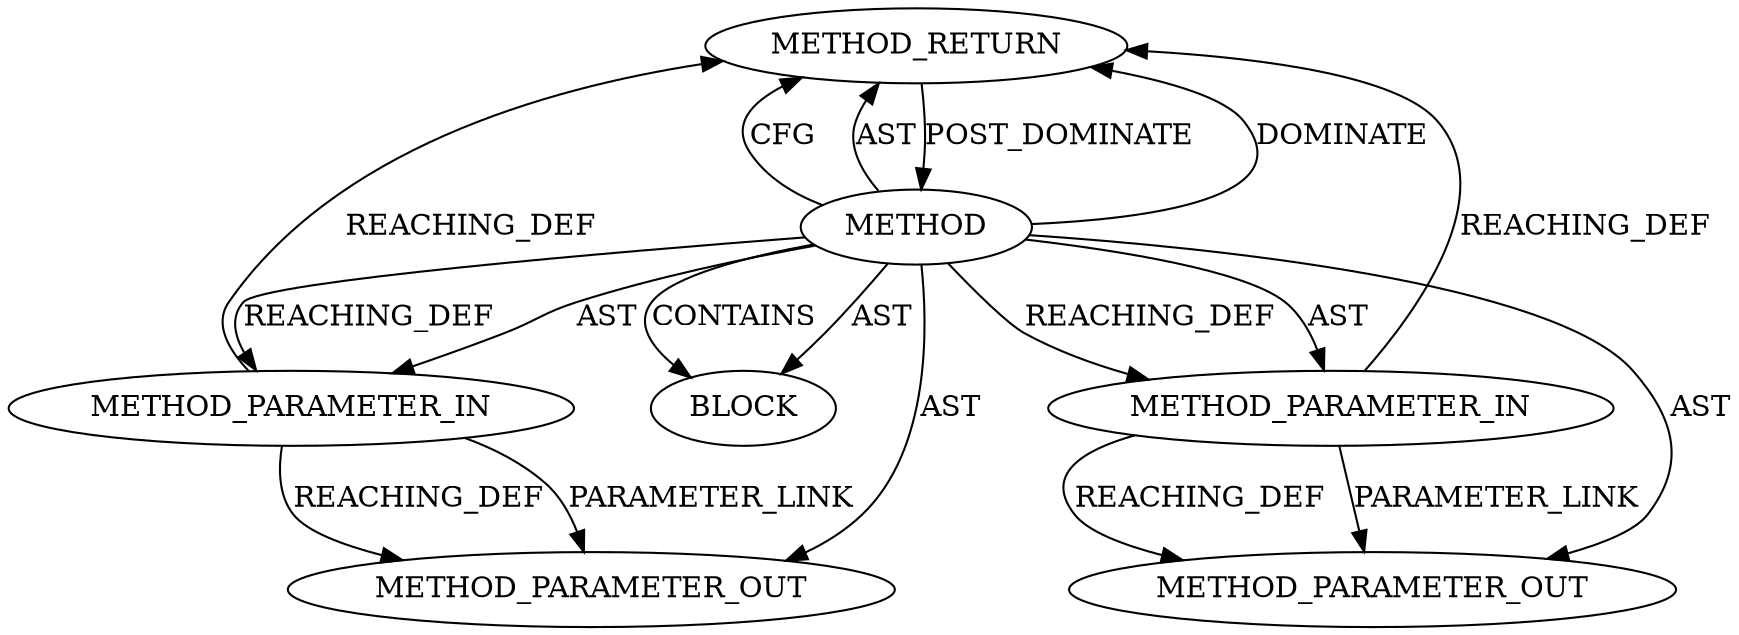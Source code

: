 digraph {
  21011 [label=METHOD_RETURN ORDER=2 CODE="RET" TYPE_FULL_NAME="ANY" EVALUATION_STRATEGY="BY_VALUE"]
  21008 [label=METHOD_PARAMETER_IN ORDER=1 CODE="p1" IS_VARIADIC=false TYPE_FULL_NAME="ANY" EVALUATION_STRATEGY="BY_VALUE" INDEX=1 NAME="p1"]
  21010 [label=BLOCK ORDER=1 ARGUMENT_INDEX=1 CODE="<empty>" TYPE_FULL_NAME="ANY"]
  22415 [label=METHOD_PARAMETER_OUT ORDER=2 CODE="p2" IS_VARIADIC=false TYPE_FULL_NAME="ANY" EVALUATION_STRATEGY="BY_VALUE" INDEX=2 NAME="p2"]
  21009 [label=METHOD_PARAMETER_IN ORDER=2 CODE="p2" IS_VARIADIC=false TYPE_FULL_NAME="ANY" EVALUATION_STRATEGY="BY_VALUE" INDEX=2 NAME="p2"]
  21007 [label=METHOD AST_PARENT_TYPE="NAMESPACE_BLOCK" AST_PARENT_FULL_NAME="<global>" ORDER=0 CODE="<empty>" FULL_NAME="max" IS_EXTERNAL=true FILENAME="<empty>" SIGNATURE="" NAME="max"]
  22414 [label=METHOD_PARAMETER_OUT ORDER=1 CODE="p1" IS_VARIADIC=false TYPE_FULL_NAME="ANY" EVALUATION_STRATEGY="BY_VALUE" INDEX=1 NAME="p1"]
  21007 -> 21008 [label=AST ]
  21007 -> 22415 [label=AST ]
  21007 -> 21011 [label=DOMINATE ]
  21007 -> 21011 [label=CFG ]
  21008 -> 21011 [label=REACHING_DEF VARIABLE="p1"]
  21007 -> 21010 [label=AST ]
  21007 -> 21009 [label=AST ]
  21011 -> 21007 [label=POST_DOMINATE ]
  21008 -> 22414 [label=REACHING_DEF VARIABLE="p1"]
  21007 -> 21011 [label=AST ]
  21008 -> 22414 [label=PARAMETER_LINK ]
  21007 -> 21008 [label=REACHING_DEF VARIABLE=""]
  21009 -> 21011 [label=REACHING_DEF VARIABLE="p2"]
  21009 -> 22415 [label=REACHING_DEF VARIABLE="p2"]
  21009 -> 22415 [label=PARAMETER_LINK ]
  21007 -> 21010 [label=CONTAINS ]
  21007 -> 22414 [label=AST ]
  21007 -> 21009 [label=REACHING_DEF VARIABLE=""]
}
